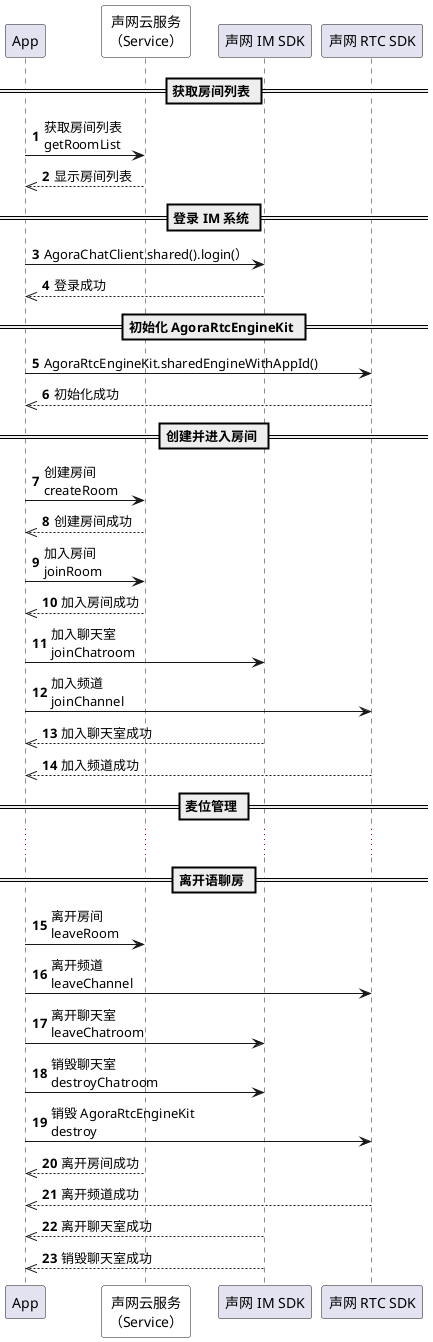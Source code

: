 @startuml
autonumber
participant "App" as a
participant "声网云服务\n（Service）" as b #White
participant "声网 IM SDK" as c
participant "声网 RTC SDK" as d
== 获取房间列表 ==
a -> b: 获取房间列表 \ngetRoomList
b -->> a: 显示房间列表
== 登录 IM 系统 ==
a -> c: AgoraChatClient.shared().login(）
c -->> a: 登录成功
== 初始化 AgoraRtcEngineKit ==
a -> d: AgoraRtcEngineKit.sharedEngineWithAppId()
d -->> a: 初始化成功
== 创建并进入房间 ==
a -> b: 创建房间 \ncreateRoom
b -->> a: 创建房间成功
a -> b: 加入房间 \njoinRoom
b -->> a: 加入房间成功
a -> c: 加入聊天室 \njoinChatroom
a -> d: 加入频道 \njoinChannel
c -->> a: 加入聊天室成功
d -->> a: 加入频道成功
== 麦位管理 ==
...
== 离开语聊房 ==
a -> b: 离开房间 \nleaveRoom
a -> d: 离开频道 \nleaveChannel
a -> c: 离开聊天室 \nleaveChatroom
a -> c: 销毁聊天室 \ndestroyChatroom
a -> d: 销毁 AgoraRtcEngineKit \ndestroy
b -->> a: 离开房间成功
d -->> a: 离开频道成功
c -->> a: 离开聊天室成功
c -->> a: 销毁聊天室成功
@enduml



